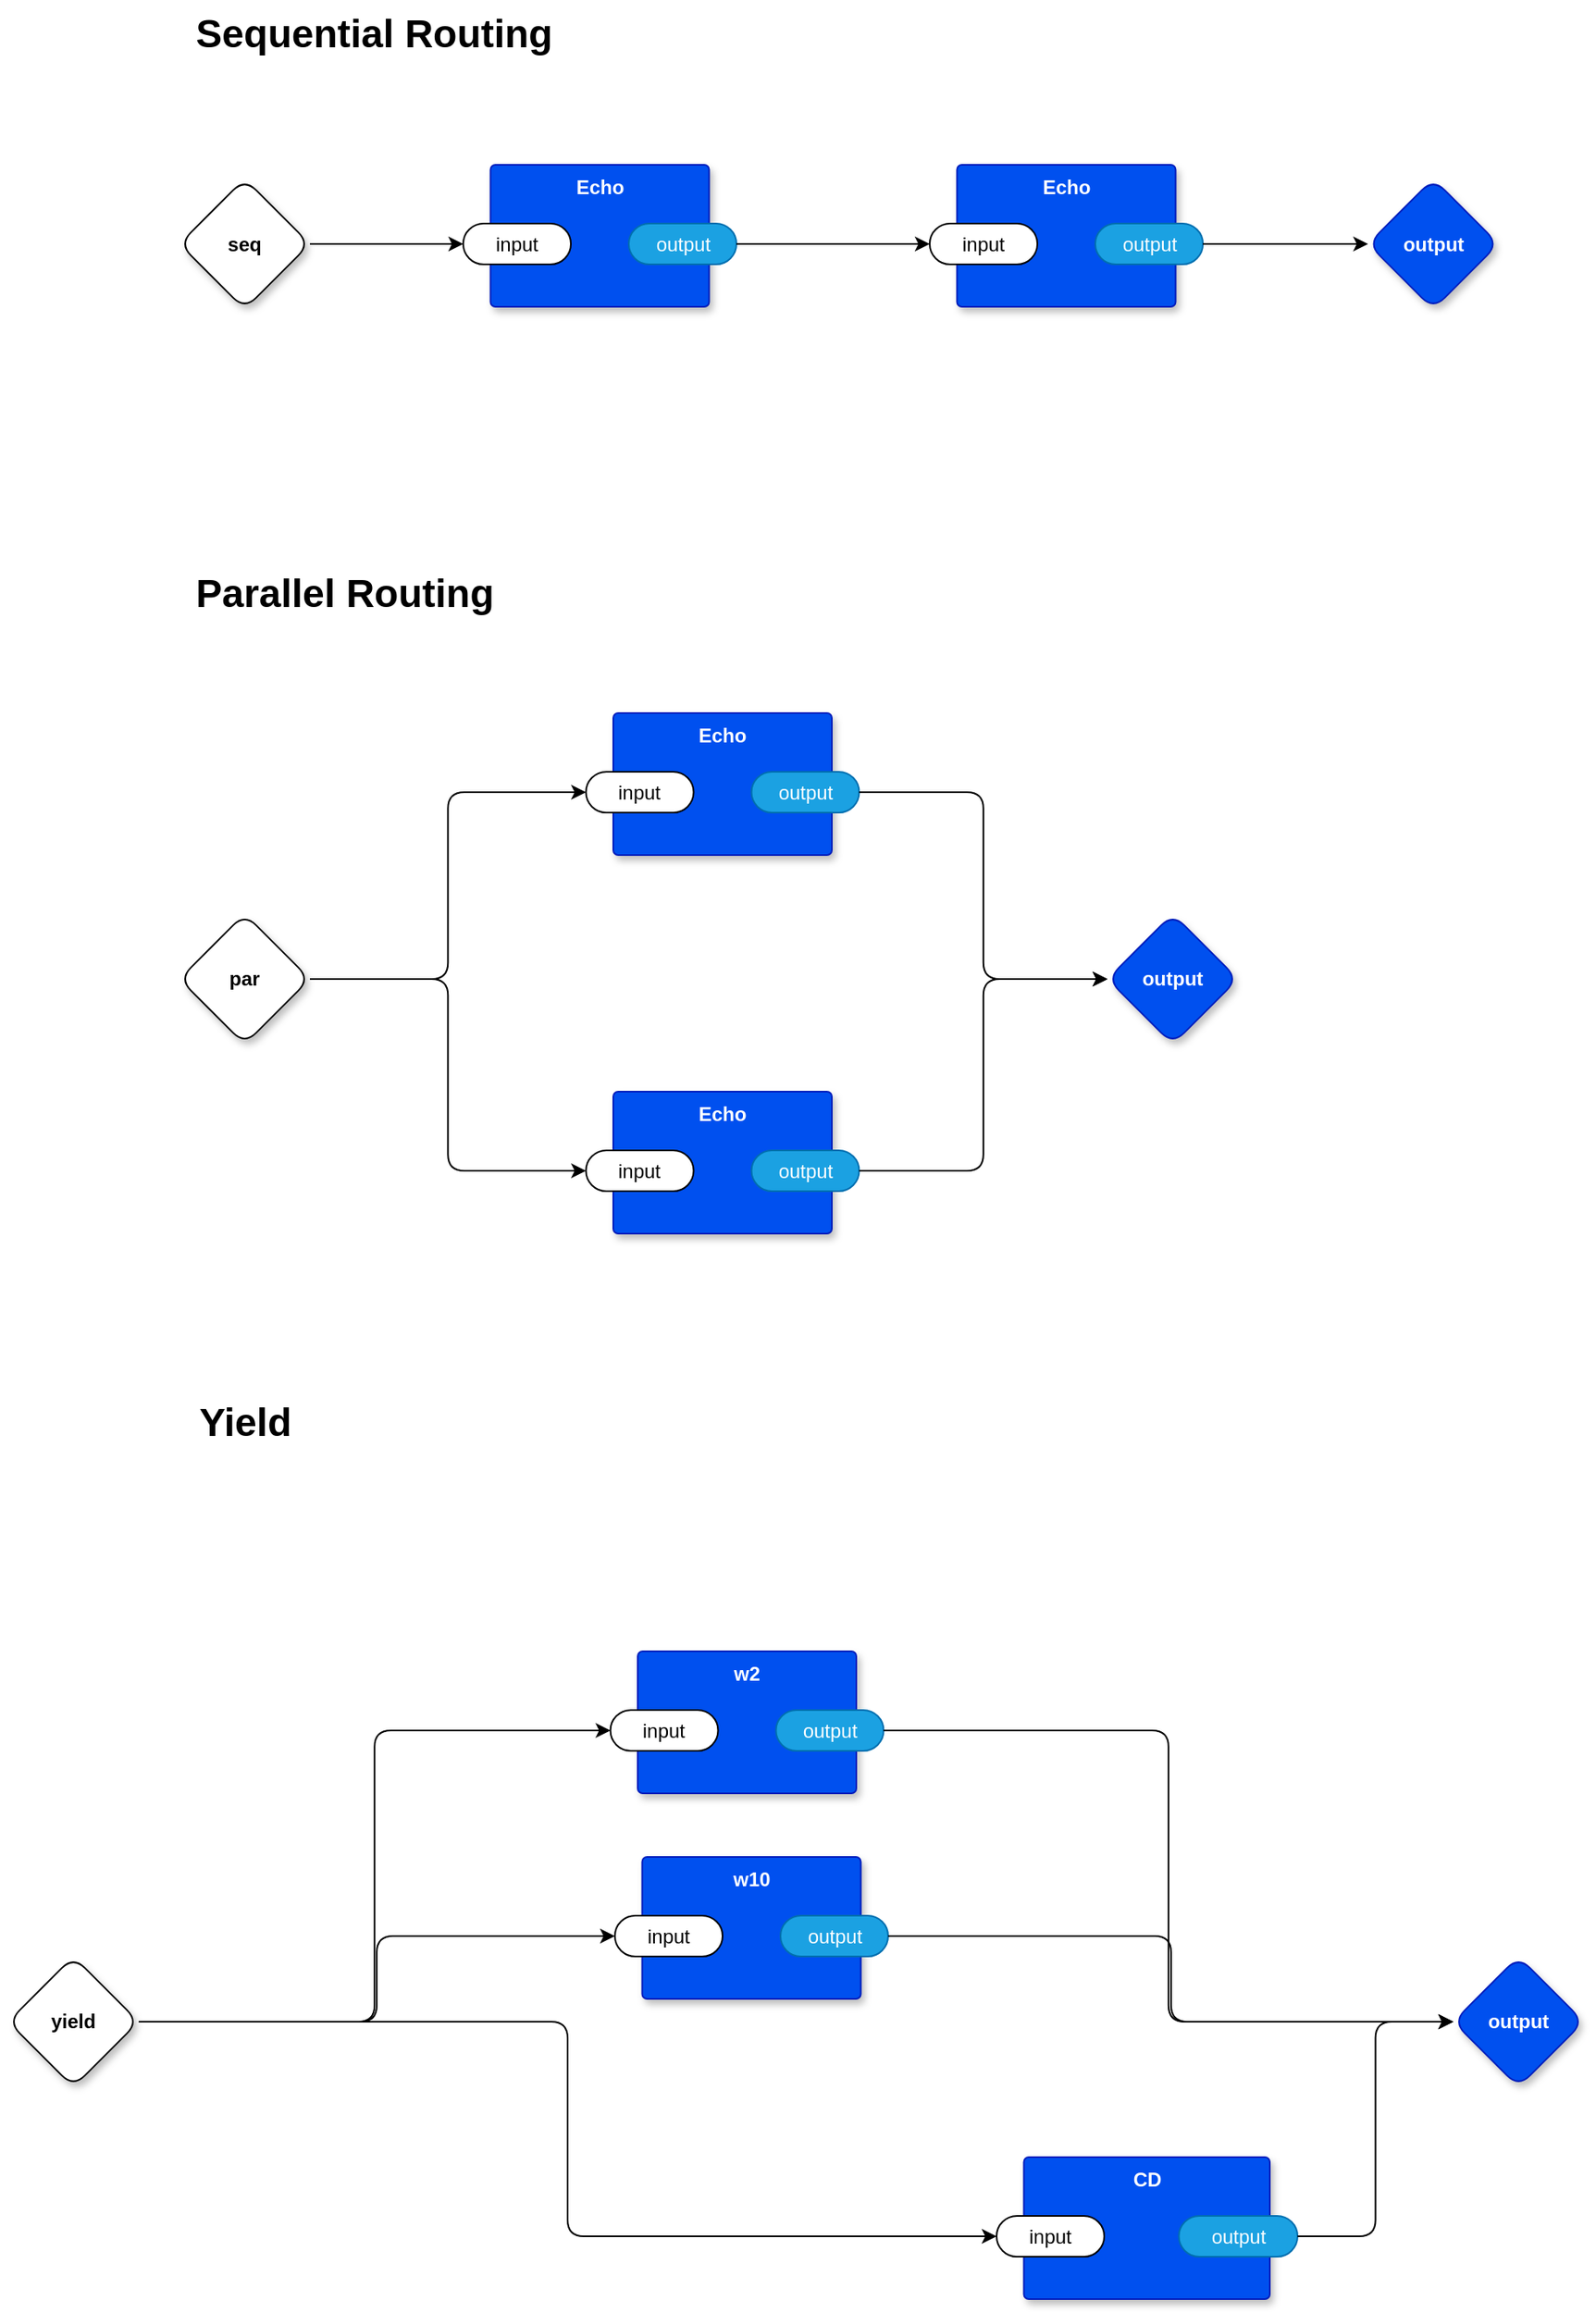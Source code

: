 <mxfile compressed="false" version="14.6.13" type="device" pages="5">
  <diagram id="_YE9P0kvLp4320aIOvvw" name="main">
    <mxGraphModel dx="1414" dy="752" grid="0" gridSize="10" guides="1" tooltips="1" connect="1" arrows="1" fold="1" page="0" pageScale="1" pageWidth="1100" pageHeight="850" math="0" shadow="0">
      <root>
        <mxCell id="0" />
        <mxCell id="1" parent="0" />
        <mxCell id="atA7YJeEPZ3VW8DA5kk3-10" style="edgeStyle=orthogonalEdgeStyle;rounded=1;orthogonalLoop=1;jettySize=auto;html=1;exitX=1;exitY=0.5;exitDx=0;exitDy=0;exitPerimeter=0;entryX=0;entryY=0.5;entryDx=0;entryDy=0;entryPerimeter=0;" parent="1" source="atA7YJeEPZ3VW8DA5kk3-1" target="atA7YJeEPZ3VW8DA5kk3-4" edge="1">
          <mxGeometry relative="1" as="geometry" />
        </mxCell>
        <mxCell id="atA7YJeEPZ3VW8DA5kk3-12" style="edgeStyle=orthogonalEdgeStyle;rounded=1;orthogonalLoop=1;jettySize=auto;html=1;exitX=1;exitY=0.5;exitDx=0;exitDy=0;exitPerimeter=0;entryX=0;entryY=0.5;entryDx=0;entryDy=0;entryPerimeter=0;" parent="1" source="atA7YJeEPZ3VW8DA5kk3-1" target="atA7YJeEPZ3VW8DA5kk3-7" edge="1">
          <mxGeometry relative="1" as="geometry" />
        </mxCell>
        <mxCell id="atA7YJeEPZ3VW8DA5kk3-1" value="par" style="rhombus;whiteSpace=wrap;html=1;rounded=1;fontStyle=1;glass=0;sketch=0;fontSize=12;points=[[0,0.5,0,0,0],[0.5,0,0,0,0],[0.5,1,0,0,0],[1,0.5,0,0,0]];shadow=1;" parent="1" vertex="1">
          <mxGeometry x="-11" y="641" width="80" height="80" as="geometry" />
        </mxCell>
        <mxCell id="atA7YJeEPZ3VW8DA5kk3-2" value="output" style="rhombus;whiteSpace=wrap;html=1;rounded=1;fillColor=#0050ef;fontColor=#ffffff;strokeColor=#001DBC;fontStyle=1;glass=0;sketch=0;fontSize=12;points=[[0,0.5,0,0,0],[0.5,0,0,0,0],[0.5,1,0,0,0],[1,0.5,0,0,0]];shadow=1;" parent="1" vertex="1">
          <mxGeometry x="558" y="641" width="80" height="80" as="geometry" />
        </mxCell>
        <mxCell id="atA7YJeEPZ3VW8DA5kk3-3" value="Echo" style="rounded=1;whiteSpace=wrap;html=1;sketch=0;container=1;recursiveResize=0;verticalAlign=top;arcSize=6;fontStyle=1;autosize=0;points=[];absoluteArcSize=1;shadow=1;strokeColor=#001DBC;fillColor=#0050ef;fontColor=#ffffff;" parent="1" vertex="1">
          <mxGeometry x="255" y="750" width="134" height="87" as="geometry">
            <mxRectangle x="-98" y="-1230" width="99" height="26" as="alternateBounds" />
          </mxGeometry>
        </mxCell>
        <mxCell id="atA7YJeEPZ3VW8DA5kk3-4" value="input" style="rounded=1;whiteSpace=wrap;html=1;sketch=0;points=[[0,0.5,0,0,0],[1,0.5,0,0,0]];arcSize=50;" parent="atA7YJeEPZ3VW8DA5kk3-3" vertex="1">
          <mxGeometry x="-16.75" y="36" width="66" height="25" as="geometry" />
        </mxCell>
        <mxCell id="atA7YJeEPZ3VW8DA5kk3-5" value="output" style="rounded=1;whiteSpace=wrap;html=1;sketch=0;points=[[0,0.5,0,0,0],[1,0.5,0,0,0]];fillColor=#1ba1e2;fontColor=#ffffff;strokeColor=#006EAF;arcSize=50;" parent="atA7YJeEPZ3VW8DA5kk3-3" vertex="1">
          <mxGeometry x="84.75" y="36" width="66" height="25" as="geometry" />
        </mxCell>
        <mxCell id="atA7YJeEPZ3VW8DA5kk3-6" value="Echo" style="rounded=1;whiteSpace=wrap;html=1;sketch=0;container=1;recursiveResize=0;verticalAlign=top;arcSize=6;fontStyle=1;autosize=0;points=[];absoluteArcSize=1;shadow=1;strokeColor=#001DBC;fillColor=#0050ef;fontColor=#ffffff;" parent="1" vertex="1">
          <mxGeometry x="255" y="518" width="134" height="87" as="geometry">
            <mxRectangle x="-98" y="-1230" width="99" height="26" as="alternateBounds" />
          </mxGeometry>
        </mxCell>
        <mxCell id="atA7YJeEPZ3VW8DA5kk3-7" value="input" style="rounded=1;whiteSpace=wrap;html=1;sketch=0;points=[[0,0.5,0,0,0],[1,0.5,0,0,0]];arcSize=50;" parent="atA7YJeEPZ3VW8DA5kk3-6" vertex="1">
          <mxGeometry x="-16.75" y="36" width="66" height="25" as="geometry" />
        </mxCell>
        <mxCell id="atA7YJeEPZ3VW8DA5kk3-8" value="output" style="rounded=1;whiteSpace=wrap;html=1;sketch=0;points=[[0,0.5,0,0,0],[1,0.5,0,0,0]];fillColor=#1ba1e2;fontColor=#ffffff;strokeColor=#006EAF;arcSize=50;" parent="atA7YJeEPZ3VW8DA5kk3-6" vertex="1">
          <mxGeometry x="84.75" y="36" width="66" height="25" as="geometry" />
        </mxCell>
        <mxCell id="atA7YJeEPZ3VW8DA5kk3-11" style="edgeStyle=orthogonalEdgeStyle;rounded=1;orthogonalLoop=1;jettySize=auto;html=1;exitX=1;exitY=0.5;exitDx=0;exitDy=0;exitPerimeter=0;entryX=0;entryY=0.5;entryDx=0;entryDy=0;entryPerimeter=0;" parent="1" source="atA7YJeEPZ3VW8DA5kk3-8" target="atA7YJeEPZ3VW8DA5kk3-2" edge="1">
          <mxGeometry relative="1" as="geometry" />
        </mxCell>
        <mxCell id="atA7YJeEPZ3VW8DA5kk3-13" style="edgeStyle=orthogonalEdgeStyle;rounded=1;orthogonalLoop=1;jettySize=auto;html=1;exitX=1;exitY=0.5;exitDx=0;exitDy=0;exitPerimeter=0;entryX=0;entryY=0.5;entryDx=0;entryDy=0;entryPerimeter=0;" parent="1" source="atA7YJeEPZ3VW8DA5kk3-5" target="atA7YJeEPZ3VW8DA5kk3-2" edge="1">
          <mxGeometry relative="1" as="geometry" />
        </mxCell>
        <mxCell id="atA7YJeEPZ3VW8DA5kk3-15" style="edgeStyle=orthogonalEdgeStyle;rounded=1;orthogonalLoop=1;jettySize=auto;html=1;exitX=1;exitY=0.5;exitDx=0;exitDy=0;exitPerimeter=0;entryX=0;entryY=0.5;entryDx=0;entryDy=0;entryPerimeter=0;" parent="1" source="atA7YJeEPZ3VW8DA5kk3-16" target="atA7YJeEPZ3VW8DA5kk3-22" edge="1">
          <mxGeometry relative="1" as="geometry" />
        </mxCell>
        <mxCell id="atA7YJeEPZ3VW8DA5kk3-16" value="seq" style="rhombus;whiteSpace=wrap;html=1;rounded=1;fontStyle=1;glass=0;sketch=0;fontSize=12;points=[[0,0.5,0,0,0],[0.5,0,0,0,0],[0.5,1,0,0,0],[1,0.5,0,0,0]];shadow=1;" parent="1" vertex="1">
          <mxGeometry x="-11" y="190.5" width="80" height="80" as="geometry" />
        </mxCell>
        <mxCell id="atA7YJeEPZ3VW8DA5kk3-17" value="output" style="rhombus;whiteSpace=wrap;html=1;rounded=1;fillColor=#0050ef;fontColor=#ffffff;strokeColor=#001DBC;fontStyle=1;glass=0;sketch=0;fontSize=12;points=[[0,0.5,0,0,0],[0.5,0,0,0,0],[0.5,1,0,0,0],[1,0.5,0,0,0]];shadow=1;" parent="1" vertex="1">
          <mxGeometry x="717.75" y="190.5" width="80" height="80" as="geometry" />
        </mxCell>
        <mxCell id="atA7YJeEPZ3VW8DA5kk3-18" value="Echo" style="rounded=1;whiteSpace=wrap;html=1;sketch=0;container=1;recursiveResize=0;verticalAlign=top;arcSize=6;fontStyle=1;autosize=0;points=[];absoluteArcSize=1;shadow=1;strokeColor=#001DBC;fillColor=#0050ef;fontColor=#ffffff;" parent="1" vertex="1">
          <mxGeometry x="465.75" y="182" width="134" height="87" as="geometry">
            <mxRectangle x="-98" y="-1230" width="99" height="26" as="alternateBounds" />
          </mxGeometry>
        </mxCell>
        <mxCell id="atA7YJeEPZ3VW8DA5kk3-19" value="input" style="rounded=1;whiteSpace=wrap;html=1;sketch=0;points=[[0,0.5,0,0,0],[1,0.5,0,0,0]];arcSize=50;" parent="atA7YJeEPZ3VW8DA5kk3-18" vertex="1">
          <mxGeometry x="-16.75" y="36" width="66" height="25" as="geometry" />
        </mxCell>
        <mxCell id="atA7YJeEPZ3VW8DA5kk3-20" value="output" style="rounded=1;whiteSpace=wrap;html=1;sketch=0;points=[[0,0.5,0,0,0],[1,0.5,0,0,0]];fillColor=#1ba1e2;fontColor=#ffffff;strokeColor=#006EAF;arcSize=50;" parent="atA7YJeEPZ3VW8DA5kk3-18" vertex="1">
          <mxGeometry x="84.75" y="36" width="66" height="25" as="geometry" />
        </mxCell>
        <mxCell id="atA7YJeEPZ3VW8DA5kk3-21" value="Echo" style="rounded=1;whiteSpace=wrap;html=1;sketch=0;container=1;recursiveResize=0;verticalAlign=top;arcSize=6;fontStyle=1;autosize=0;points=[];absoluteArcSize=1;shadow=1;strokeColor=#001DBC;fillColor=#0050ef;fontColor=#ffffff;" parent="1" vertex="1">
          <mxGeometry x="179.75" y="182" width="134" height="87" as="geometry">
            <mxRectangle x="-98" y="-1230" width="99" height="26" as="alternateBounds" />
          </mxGeometry>
        </mxCell>
        <mxCell id="atA7YJeEPZ3VW8DA5kk3-22" value="input" style="rounded=1;whiteSpace=wrap;html=1;sketch=0;points=[[0,0.5,0,0,0],[1,0.5,0,0,0]];arcSize=50;" parent="atA7YJeEPZ3VW8DA5kk3-21" vertex="1">
          <mxGeometry x="-16.75" y="36" width="66" height="25" as="geometry" />
        </mxCell>
        <mxCell id="atA7YJeEPZ3VW8DA5kk3-23" value="output" style="rounded=1;whiteSpace=wrap;html=1;sketch=0;points=[[0,0.5,0,0,0],[1,0.5,0,0,0]];fillColor=#1ba1e2;fontColor=#ffffff;strokeColor=#006EAF;arcSize=50;" parent="atA7YJeEPZ3VW8DA5kk3-21" vertex="1">
          <mxGeometry x="84.75" y="36" width="66" height="25" as="geometry" />
        </mxCell>
        <mxCell id="atA7YJeEPZ3VW8DA5kk3-25" style="edgeStyle=orthogonalEdgeStyle;rounded=1;orthogonalLoop=1;jettySize=auto;html=1;exitX=1;exitY=0.5;exitDx=0;exitDy=0;exitPerimeter=0;entryX=0;entryY=0.5;entryDx=0;entryDy=0;entryPerimeter=0;" parent="1" source="atA7YJeEPZ3VW8DA5kk3-20" target="atA7YJeEPZ3VW8DA5kk3-17" edge="1">
          <mxGeometry relative="1" as="geometry" />
        </mxCell>
        <mxCell id="atA7YJeEPZ3VW8DA5kk3-26" style="edgeStyle=orthogonalEdgeStyle;rounded=1;orthogonalLoop=1;jettySize=auto;html=1;exitX=1;exitY=0.5;exitDx=0;exitDy=0;exitPerimeter=0;entryX=0;entryY=0.5;entryDx=0;entryDy=0;entryPerimeter=0;" parent="1" source="atA7YJeEPZ3VW8DA5kk3-23" target="atA7YJeEPZ3VW8DA5kk3-19" edge="1">
          <mxGeometry relative="1" as="geometry" />
        </mxCell>
        <mxCell id="atA7YJeEPZ3VW8DA5kk3-27" value="&lt;b&gt;&lt;font style=&quot;font-size: 24px;&quot;&gt;Sequential Routing&lt;/font&gt;&lt;/b&gt;" style="text;html=1;align=center;verticalAlign=middle;resizable=0;points=[];autosize=1;strokeColor=none;fillColor=none;" parent="1" vertex="1">
          <mxGeometry x="-11" y="81" width="237" height="41" as="geometry" />
        </mxCell>
        <mxCell id="atA7YJeEPZ3VW8DA5kk3-28" value="&lt;b&gt;&lt;font style=&quot;font-size: 24px;&quot;&gt;Parallel Routing&lt;/font&gt;&lt;/b&gt;" style="text;html=1;align=center;verticalAlign=middle;resizable=0;points=[];autosize=1;strokeColor=none;fillColor=none;" parent="1" vertex="1">
          <mxGeometry x="-11" y="424" width="201" height="41" as="geometry" />
        </mxCell>
        <mxCell id="AE-n1ilok_k8O4ClZvPr-15" style="edgeStyle=orthogonalEdgeStyle;rounded=1;orthogonalLoop=1;jettySize=auto;html=1;exitX=1;exitY=0.5;exitDx=0;exitDy=0;exitPerimeter=0;entryX=0;entryY=0.5;entryDx=0;entryDy=0;entryPerimeter=0;" parent="1" source="AE-n1ilok_k8O4ClZvPr-1" target="EOE8HipV2WhGJZ3WJFHp-2" edge="1">
          <mxGeometry relative="1" as="geometry">
            <mxPoint x="256" y="1451.5" as="targetPoint" />
          </mxGeometry>
        </mxCell>
        <mxCell id="BSpfUfE6eG1h2HrWPuyo-1" style="edgeStyle=orthogonalEdgeStyle;rounded=1;orthogonalLoop=1;jettySize=auto;html=1;entryX=0;entryY=0.5;entryDx=0;entryDy=0;entryPerimeter=0;" edge="1" parent="1" source="AE-n1ilok_k8O4ClZvPr-1" target="ctJn-sWAY_wN_qGrtS14-8">
          <mxGeometry relative="1" as="geometry" />
        </mxCell>
        <mxCell id="RYd4go5rTmGenGEkLwxd-4" style="edgeStyle=orthogonalEdgeStyle;rounded=1;orthogonalLoop=1;jettySize=auto;html=1;entryX=0;entryY=0.5;entryDx=0;entryDy=0;entryPerimeter=0;" edge="1" parent="1" source="AE-n1ilok_k8O4ClZvPr-1" target="RYd4go5rTmGenGEkLwxd-2">
          <mxGeometry relative="1" as="geometry" />
        </mxCell>
        <mxCell id="AE-n1ilok_k8O4ClZvPr-1" value="yield" style="rhombus;whiteSpace=wrap;html=1;rounded=1;fontStyle=1;glass=0;sketch=0;fontSize=12;points=[[0,0.5,0,0,0],[0.5,0,0,0,0],[0.5,1,0,0,0],[1,0.5,0,0,0]];shadow=1;" parent="1" vertex="1">
          <mxGeometry x="-116" y="1280" width="80" height="80" as="geometry" />
        </mxCell>
        <mxCell id="AE-n1ilok_k8O4ClZvPr-2" value="output" style="rhombus;whiteSpace=wrap;html=1;rounded=1;fillColor=#0050ef;fontColor=#ffffff;strokeColor=#001DBC;fontStyle=1;glass=0;sketch=0;fontSize=12;points=[[0,0.5,0,0,0],[0.5,0,0,0,0],[0.5,1,0,0,0],[1,0.5,0,0,0]];shadow=1;" parent="1" vertex="1">
          <mxGeometry x="770" y="1280" width="80" height="80" as="geometry" />
        </mxCell>
        <mxCell id="AE-n1ilok_k8O4ClZvPr-17" value="&lt;b&gt;&lt;font style=&quot;font-size: 24px;&quot;&gt;Yield&lt;/font&gt;&lt;/b&gt;" style="text;html=1;align=center;verticalAlign=middle;resizable=0;points=[];autosize=1;strokeColor=none;fillColor=none;" parent="1" vertex="1">
          <mxGeometry x="-8" y="932" width="74" height="41" as="geometry" />
        </mxCell>
        <mxCell id="ctJn-sWAY_wN_qGrtS14-7" value="w10" style="rounded=1;whiteSpace=wrap;html=1;sketch=0;container=1;recursiveResize=0;verticalAlign=top;arcSize=6;fontStyle=1;autosize=0;points=[];absoluteArcSize=1;shadow=1;strokeColor=#001DBC;fillColor=#0050ef;fontColor=#ffffff;" vertex="1" parent="1">
          <mxGeometry x="272.75" y="1219" width="134" height="87" as="geometry">
            <mxRectangle x="272.75" y="1219" width="99" height="26" as="alternateBounds" />
          </mxGeometry>
        </mxCell>
        <mxCell id="ctJn-sWAY_wN_qGrtS14-8" value="input" style="rounded=1;whiteSpace=wrap;html=1;sketch=0;points=[[0,0.5,0,0,0],[1,0.5,0,0,0]];arcSize=50;" vertex="1" parent="ctJn-sWAY_wN_qGrtS14-7">
          <mxGeometry x="-16.75" y="36" width="66" height="25" as="geometry" />
        </mxCell>
        <mxCell id="ctJn-sWAY_wN_qGrtS14-9" value="output" style="rounded=1;whiteSpace=wrap;html=1;sketch=0;points=[[0,0.5,0,0,0],[1,0.5,0,0,0]];fillColor=#1ba1e2;fontColor=#ffffff;strokeColor=#006EAF;arcSize=50;" vertex="1" parent="ctJn-sWAY_wN_qGrtS14-7">
          <mxGeometry x="84.75" y="36" width="66" height="25" as="geometry" />
        </mxCell>
        <mxCell id="ctJn-sWAY_wN_qGrtS14-12" style="edgeStyle=orthogonalEdgeStyle;rounded=1;orthogonalLoop=1;jettySize=auto;html=1;exitX=1;exitY=0.5;exitDx=0;exitDy=0;exitPerimeter=0;" edge="1" parent="1" source="ctJn-sWAY_wN_qGrtS14-9" target="AE-n1ilok_k8O4ClZvPr-2">
          <mxGeometry relative="1" as="geometry">
            <Array as="points">
              <mxPoint x="597" y="1267" />
              <mxPoint x="597" y="1320" />
            </Array>
          </mxGeometry>
        </mxCell>
        <mxCell id="RYd4go5rTmGenGEkLwxd-1" value="w2" style="rounded=1;whiteSpace=wrap;html=1;sketch=0;container=1;recursiveResize=0;verticalAlign=top;arcSize=6;fontStyle=1;autosize=0;points=[];absoluteArcSize=1;shadow=1;strokeColor=#001DBC;fillColor=#0050ef;fontColor=#ffffff;" vertex="1" parent="1">
          <mxGeometry x="270" y="1093" width="134" height="87" as="geometry">
            <mxRectangle x="-98" y="-1230" width="99" height="26" as="alternateBounds" />
          </mxGeometry>
        </mxCell>
        <mxCell id="RYd4go5rTmGenGEkLwxd-2" value="input" style="rounded=1;whiteSpace=wrap;html=1;sketch=0;points=[[0,0.5,0,0,0],[1,0.5,0,0,0]];arcSize=50;" vertex="1" parent="RYd4go5rTmGenGEkLwxd-1">
          <mxGeometry x="-16.75" y="36" width="66" height="25" as="geometry" />
        </mxCell>
        <mxCell id="RYd4go5rTmGenGEkLwxd-3" value="output" style="rounded=1;whiteSpace=wrap;html=1;sketch=0;points=[[0,0.5,0,0,0],[1,0.5,0,0,0]];fillColor=#1ba1e2;fontColor=#ffffff;strokeColor=#006EAF;arcSize=50;" vertex="1" parent="RYd4go5rTmGenGEkLwxd-1">
          <mxGeometry x="84.75" y="36" width="66" height="25" as="geometry" />
        </mxCell>
        <mxCell id="RYd4go5rTmGenGEkLwxd-5" style="edgeStyle=orthogonalEdgeStyle;rounded=1;orthogonalLoop=1;jettySize=auto;html=1;exitX=1;exitY=0.5;exitDx=0;exitDy=0;exitPerimeter=0;entryX=0;entryY=0.5;entryDx=0;entryDy=0;entryPerimeter=0;" edge="1" parent="1" source="RYd4go5rTmGenGEkLwxd-3" target="AE-n1ilok_k8O4ClZvPr-2">
          <mxGeometry relative="1" as="geometry" />
        </mxCell>
        <mxCell id="EOE8HipV2WhGJZ3WJFHp-1" value="CD" style="rounded=1;whiteSpace=wrap;html=1;sketch=0;container=1;recursiveResize=0;verticalAlign=top;arcSize=6;fontStyle=1;autosize=0;points=[];absoluteArcSize=1;shadow=1;strokeColor=#001DBC;fillColor=#0050ef;fontColor=#ffffff;" vertex="1" parent="1">
          <mxGeometry x="506.75" y="1403" width="150.75" height="87" as="geometry">
            <mxRectangle x="-98" y="-1230" width="99" height="26" as="alternateBounds" />
          </mxGeometry>
        </mxCell>
        <mxCell id="EOE8HipV2WhGJZ3WJFHp-2" value="input" style="rounded=1;whiteSpace=wrap;html=1;sketch=0;points=[[0,0.5,0,0,0],[1,0.5,0,0,0]];arcSize=50;" vertex="1" parent="EOE8HipV2WhGJZ3WJFHp-1">
          <mxGeometry x="-16.75" y="36" width="66" height="25" as="geometry" />
        </mxCell>
        <mxCell id="EOE8HipV2WhGJZ3WJFHp-3" value="output" style="rounded=1;whiteSpace=wrap;html=1;sketch=0;points=[[0,0.5,0,0,0],[1,0.5,0,0,0]];fillColor=#1ba1e2;fontColor=#ffffff;strokeColor=#006EAF;arcSize=50;" vertex="1" parent="EOE8HipV2WhGJZ3WJFHp-1">
          <mxGeometry x="95" y="36" width="72.75" height="25" as="geometry" />
        </mxCell>
        <mxCell id="EOE8HipV2WhGJZ3WJFHp-5" style="edgeStyle=orthogonalEdgeStyle;rounded=1;orthogonalLoop=1;jettySize=auto;html=1;exitX=1;exitY=0.5;exitDx=0;exitDy=0;exitPerimeter=0;entryX=0;entryY=0.5;entryDx=0;entryDy=0;entryPerimeter=0;" edge="1" parent="1" source="EOE8HipV2WhGJZ3WJFHp-3" target="AE-n1ilok_k8O4ClZvPr-2">
          <mxGeometry relative="1" as="geometry" />
        </mxCell>
      </root>
    </mxGraphModel>
  </diagram>
  <diagram name="Copy of main" id="LWrGVHeYT48rIFhdsjOI">
    <mxGraphModel dx="1414" dy="752" grid="0" gridSize="10" guides="1" tooltips="1" connect="1" arrows="1" fold="1" page="0" pageScale="1" pageWidth="1100" pageHeight="850" math="0" shadow="0">
      <root>
        <mxCell id="rVZFyhRtOVw2Bj8FYGxG-0" />
        <mxCell id="rVZFyhRtOVw2Bj8FYGxG-1" parent="rVZFyhRtOVw2Bj8FYGxG-0" />
        <mxCell id="rVZFyhRtOVw2Bj8FYGxG-2" style="edgeStyle=orthogonalEdgeStyle;rounded=1;orthogonalLoop=1;jettySize=auto;html=1;exitX=1;exitY=0.5;exitDx=0;exitDy=0;exitPerimeter=0;entryX=0;entryY=0.5;entryDx=0;entryDy=0;entryPerimeter=0;" edge="1" parent="rVZFyhRtOVw2Bj8FYGxG-1" source="rVZFyhRtOVw2Bj8FYGxG-4" target="rVZFyhRtOVw2Bj8FYGxG-7">
          <mxGeometry relative="1" as="geometry" />
        </mxCell>
        <mxCell id="rVZFyhRtOVw2Bj8FYGxG-3" style="edgeStyle=orthogonalEdgeStyle;rounded=1;orthogonalLoop=1;jettySize=auto;html=1;exitX=1;exitY=0.5;exitDx=0;exitDy=0;exitPerimeter=0;entryX=0;entryY=0.5;entryDx=0;entryDy=0;entryPerimeter=0;" edge="1" parent="rVZFyhRtOVw2Bj8FYGxG-1" source="rVZFyhRtOVw2Bj8FYGxG-4" target="rVZFyhRtOVw2Bj8FYGxG-10">
          <mxGeometry relative="1" as="geometry" />
        </mxCell>
        <mxCell id="rVZFyhRtOVw2Bj8FYGxG-4" value="par" style="rhombus;whiteSpace=wrap;html=1;rounded=1;fontStyle=1;glass=0;sketch=0;fontSize=12;points=[[0,0.5,0,0,0],[0.5,0,0,0,0],[0.5,1,0,0,0],[1,0.5,0,0,0]];shadow=1;" vertex="1" parent="rVZFyhRtOVw2Bj8FYGxG-1">
          <mxGeometry x="-11" y="641" width="80" height="80" as="geometry" />
        </mxCell>
        <mxCell id="rVZFyhRtOVw2Bj8FYGxG-5" value="output" style="rhombus;whiteSpace=wrap;html=1;rounded=1;fillColor=#0050ef;fontColor=#ffffff;strokeColor=#001DBC;fontStyle=1;glass=0;sketch=0;fontSize=12;points=[[0,0.5,0,0,0],[0.5,0,0,0,0],[0.5,1,0,0,0],[1,0.5,0,0,0]];shadow=1;" vertex="1" parent="rVZFyhRtOVw2Bj8FYGxG-1">
          <mxGeometry x="558" y="641" width="80" height="80" as="geometry" />
        </mxCell>
        <mxCell id="rVZFyhRtOVw2Bj8FYGxG-6" value="Echo" style="rounded=1;whiteSpace=wrap;html=1;sketch=0;container=1;recursiveResize=0;verticalAlign=top;arcSize=6;fontStyle=1;autosize=0;points=[];absoluteArcSize=1;shadow=1;strokeColor=#001DBC;fillColor=#0050ef;fontColor=#ffffff;" vertex="1" parent="rVZFyhRtOVw2Bj8FYGxG-1">
          <mxGeometry x="255" y="750" width="134" height="87" as="geometry">
            <mxRectangle x="-98" y="-1230" width="99" height="26" as="alternateBounds" />
          </mxGeometry>
        </mxCell>
        <mxCell id="rVZFyhRtOVw2Bj8FYGxG-7" value="input" style="rounded=1;whiteSpace=wrap;html=1;sketch=0;points=[[0,0.5,0,0,0],[1,0.5,0,0,0]];arcSize=50;" vertex="1" parent="rVZFyhRtOVw2Bj8FYGxG-6">
          <mxGeometry x="-16.75" y="36" width="66" height="25" as="geometry" />
        </mxCell>
        <mxCell id="rVZFyhRtOVw2Bj8FYGxG-8" value="output" style="rounded=1;whiteSpace=wrap;html=1;sketch=0;points=[[0,0.5,0,0,0],[1,0.5,0,0,0]];fillColor=#1ba1e2;fontColor=#ffffff;strokeColor=#006EAF;arcSize=50;" vertex="1" parent="rVZFyhRtOVw2Bj8FYGxG-6">
          <mxGeometry x="84.75" y="36" width="66" height="25" as="geometry" />
        </mxCell>
        <mxCell id="rVZFyhRtOVw2Bj8FYGxG-9" value="Echo" style="rounded=1;whiteSpace=wrap;html=1;sketch=0;container=1;recursiveResize=0;verticalAlign=top;arcSize=6;fontStyle=1;autosize=0;points=[];absoluteArcSize=1;shadow=1;strokeColor=#001DBC;fillColor=#0050ef;fontColor=#ffffff;" vertex="1" parent="rVZFyhRtOVw2Bj8FYGxG-1">
          <mxGeometry x="255" y="518" width="134" height="87" as="geometry">
            <mxRectangle x="-98" y="-1230" width="99" height="26" as="alternateBounds" />
          </mxGeometry>
        </mxCell>
        <mxCell id="rVZFyhRtOVw2Bj8FYGxG-10" value="input" style="rounded=1;whiteSpace=wrap;html=1;sketch=0;points=[[0,0.5,0,0,0],[1,0.5,0,0,0]];arcSize=50;" vertex="1" parent="rVZFyhRtOVw2Bj8FYGxG-9">
          <mxGeometry x="-16.75" y="36" width="66" height="25" as="geometry" />
        </mxCell>
        <mxCell id="rVZFyhRtOVw2Bj8FYGxG-11" value="output" style="rounded=1;whiteSpace=wrap;html=1;sketch=0;points=[[0,0.5,0,0,0],[1,0.5,0,0,0]];fillColor=#1ba1e2;fontColor=#ffffff;strokeColor=#006EAF;arcSize=50;" vertex="1" parent="rVZFyhRtOVw2Bj8FYGxG-9">
          <mxGeometry x="84.75" y="36" width="66" height="25" as="geometry" />
        </mxCell>
        <mxCell id="rVZFyhRtOVw2Bj8FYGxG-12" style="edgeStyle=orthogonalEdgeStyle;rounded=1;orthogonalLoop=1;jettySize=auto;html=1;exitX=1;exitY=0.5;exitDx=0;exitDy=0;exitPerimeter=0;entryX=0;entryY=0.5;entryDx=0;entryDy=0;entryPerimeter=0;" edge="1" parent="rVZFyhRtOVw2Bj8FYGxG-1" source="rVZFyhRtOVw2Bj8FYGxG-11" target="rVZFyhRtOVw2Bj8FYGxG-5">
          <mxGeometry relative="1" as="geometry" />
        </mxCell>
        <mxCell id="rVZFyhRtOVw2Bj8FYGxG-13" style="edgeStyle=orthogonalEdgeStyle;rounded=1;orthogonalLoop=1;jettySize=auto;html=1;exitX=1;exitY=0.5;exitDx=0;exitDy=0;exitPerimeter=0;entryX=0;entryY=0.5;entryDx=0;entryDy=0;entryPerimeter=0;" edge="1" parent="rVZFyhRtOVw2Bj8FYGxG-1" source="rVZFyhRtOVw2Bj8FYGxG-8" target="rVZFyhRtOVw2Bj8FYGxG-5">
          <mxGeometry relative="1" as="geometry" />
        </mxCell>
        <mxCell id="rVZFyhRtOVw2Bj8FYGxG-14" style="edgeStyle=orthogonalEdgeStyle;rounded=1;orthogonalLoop=1;jettySize=auto;html=1;exitX=1;exitY=0.5;exitDx=0;exitDy=0;exitPerimeter=0;entryX=0;entryY=0.5;entryDx=0;entryDy=0;entryPerimeter=0;" edge="1" parent="rVZFyhRtOVw2Bj8FYGxG-1" source="rVZFyhRtOVw2Bj8FYGxG-15" target="rVZFyhRtOVw2Bj8FYGxG-21">
          <mxGeometry relative="1" as="geometry" />
        </mxCell>
        <mxCell id="rVZFyhRtOVw2Bj8FYGxG-15" value="seq" style="rhombus;whiteSpace=wrap;html=1;rounded=1;fontStyle=1;glass=0;sketch=0;fontSize=12;points=[[0,0.5,0,0,0],[0.5,0,0,0,0],[0.5,1,0,0,0],[1,0.5,0,0,0]];shadow=1;" vertex="1" parent="rVZFyhRtOVw2Bj8FYGxG-1">
          <mxGeometry x="-11" y="190.5" width="80" height="80" as="geometry" />
        </mxCell>
        <mxCell id="rVZFyhRtOVw2Bj8FYGxG-16" value="output" style="rhombus;whiteSpace=wrap;html=1;rounded=1;fillColor=#0050ef;fontColor=#ffffff;strokeColor=#001DBC;fontStyle=1;glass=0;sketch=0;fontSize=12;points=[[0,0.5,0,0,0],[0.5,0,0,0,0],[0.5,1,0,0,0],[1,0.5,0,0,0]];shadow=1;" vertex="1" parent="rVZFyhRtOVw2Bj8FYGxG-1">
          <mxGeometry x="717.75" y="190.5" width="80" height="80" as="geometry" />
        </mxCell>
        <mxCell id="rVZFyhRtOVw2Bj8FYGxG-17" value="Echo" style="rounded=1;whiteSpace=wrap;html=1;sketch=0;container=1;recursiveResize=0;verticalAlign=top;arcSize=6;fontStyle=1;autosize=0;points=[];absoluteArcSize=1;shadow=1;strokeColor=#001DBC;fillColor=#0050ef;fontColor=#ffffff;" vertex="1" parent="rVZFyhRtOVw2Bj8FYGxG-1">
          <mxGeometry x="465.75" y="182" width="134" height="87" as="geometry">
            <mxRectangle x="-98" y="-1230" width="99" height="26" as="alternateBounds" />
          </mxGeometry>
        </mxCell>
        <mxCell id="rVZFyhRtOVw2Bj8FYGxG-18" value="input" style="rounded=1;whiteSpace=wrap;html=1;sketch=0;points=[[0,0.5,0,0,0],[1,0.5,0,0,0]];arcSize=50;" vertex="1" parent="rVZFyhRtOVw2Bj8FYGxG-17">
          <mxGeometry x="-16.75" y="36" width="66" height="25" as="geometry" />
        </mxCell>
        <mxCell id="rVZFyhRtOVw2Bj8FYGxG-19" value="output" style="rounded=1;whiteSpace=wrap;html=1;sketch=0;points=[[0,0.5,0,0,0],[1,0.5,0,0,0]];fillColor=#1ba1e2;fontColor=#ffffff;strokeColor=#006EAF;arcSize=50;" vertex="1" parent="rVZFyhRtOVw2Bj8FYGxG-17">
          <mxGeometry x="84.75" y="36" width="66" height="25" as="geometry" />
        </mxCell>
        <mxCell id="rVZFyhRtOVw2Bj8FYGxG-20" value="Echo" style="rounded=1;whiteSpace=wrap;html=1;sketch=0;container=1;recursiveResize=0;verticalAlign=top;arcSize=6;fontStyle=1;autosize=0;points=[];absoluteArcSize=1;shadow=1;strokeColor=#001DBC;fillColor=#0050ef;fontColor=#ffffff;" vertex="1" parent="rVZFyhRtOVw2Bj8FYGxG-1">
          <mxGeometry x="179.75" y="182" width="134" height="87" as="geometry">
            <mxRectangle x="-98" y="-1230" width="99" height="26" as="alternateBounds" />
          </mxGeometry>
        </mxCell>
        <mxCell id="rVZFyhRtOVw2Bj8FYGxG-21" value="input" style="rounded=1;whiteSpace=wrap;html=1;sketch=0;points=[[0,0.5,0,0,0],[1,0.5,0,0,0]];arcSize=50;" vertex="1" parent="rVZFyhRtOVw2Bj8FYGxG-20">
          <mxGeometry x="-16.75" y="36" width="66" height="25" as="geometry" />
        </mxCell>
        <mxCell id="rVZFyhRtOVw2Bj8FYGxG-22" value="output" style="rounded=1;whiteSpace=wrap;html=1;sketch=0;points=[[0,0.5,0,0,0],[1,0.5,0,0,0]];fillColor=#1ba1e2;fontColor=#ffffff;strokeColor=#006EAF;arcSize=50;" vertex="1" parent="rVZFyhRtOVw2Bj8FYGxG-20">
          <mxGeometry x="84.75" y="36" width="66" height="25" as="geometry" />
        </mxCell>
        <mxCell id="rVZFyhRtOVw2Bj8FYGxG-23" style="edgeStyle=orthogonalEdgeStyle;rounded=1;orthogonalLoop=1;jettySize=auto;html=1;exitX=1;exitY=0.5;exitDx=0;exitDy=0;exitPerimeter=0;entryX=0;entryY=0.5;entryDx=0;entryDy=0;entryPerimeter=0;" edge="1" parent="rVZFyhRtOVw2Bj8FYGxG-1" source="rVZFyhRtOVw2Bj8FYGxG-19" target="rVZFyhRtOVw2Bj8FYGxG-16">
          <mxGeometry relative="1" as="geometry" />
        </mxCell>
        <mxCell id="rVZFyhRtOVw2Bj8FYGxG-24" style="edgeStyle=orthogonalEdgeStyle;rounded=1;orthogonalLoop=1;jettySize=auto;html=1;exitX=1;exitY=0.5;exitDx=0;exitDy=0;exitPerimeter=0;entryX=0;entryY=0.5;entryDx=0;entryDy=0;entryPerimeter=0;" edge="1" parent="rVZFyhRtOVw2Bj8FYGxG-1" source="rVZFyhRtOVw2Bj8FYGxG-22" target="rVZFyhRtOVw2Bj8FYGxG-18">
          <mxGeometry relative="1" as="geometry" />
        </mxCell>
        <mxCell id="rVZFyhRtOVw2Bj8FYGxG-25" value="&lt;b&gt;&lt;font style=&quot;font-size: 24px;&quot;&gt;Sequential Routing&lt;/font&gt;&lt;/b&gt;" style="text;html=1;align=center;verticalAlign=middle;resizable=0;points=[];autosize=1;strokeColor=none;fillColor=none;" vertex="1" parent="rVZFyhRtOVw2Bj8FYGxG-1">
          <mxGeometry x="-11" y="81" width="237" height="41" as="geometry" />
        </mxCell>
        <mxCell id="rVZFyhRtOVw2Bj8FYGxG-26" value="&lt;b&gt;&lt;font style=&quot;font-size: 24px;&quot;&gt;Parallel Routing&lt;/font&gt;&lt;/b&gt;" style="text;html=1;align=center;verticalAlign=middle;resizable=0;points=[];autosize=1;strokeColor=none;fillColor=none;" vertex="1" parent="rVZFyhRtOVw2Bj8FYGxG-1">
          <mxGeometry x="-11" y="424" width="201" height="41" as="geometry" />
        </mxCell>
        <mxCell id="rVZFyhRtOVw2Bj8FYGxG-27" style="edgeStyle=orthogonalEdgeStyle;rounded=1;orthogonalLoop=1;jettySize=auto;html=1;exitX=1;exitY=0.5;exitDx=0;exitDy=0;exitPerimeter=0;entryX=0;entryY=0.5;entryDx=0;entryDy=0;entryPerimeter=0;" edge="1" parent="rVZFyhRtOVw2Bj8FYGxG-1" source="rVZFyhRtOVw2Bj8FYGxG-30" target="rVZFyhRtOVw2Bj8FYGxG-33">
          <mxGeometry relative="1" as="geometry" />
        </mxCell>
        <mxCell id="rVZFyhRtOVw2Bj8FYGxG-28" style="edgeStyle=orthogonalEdgeStyle;rounded=1;orthogonalLoop=1;jettySize=auto;html=1;exitX=1;exitY=0.5;exitDx=0;exitDy=0;exitPerimeter=0;entryX=0;entryY=0.5;entryDx=0;entryDy=0;entryPerimeter=0;" edge="1" parent="rVZFyhRtOVw2Bj8FYGxG-1" source="rVZFyhRtOVw2Bj8FYGxG-30" target="rVZFyhRtOVw2Bj8FYGxG-42">
          <mxGeometry relative="1" as="geometry" />
        </mxCell>
        <mxCell id="rVZFyhRtOVw2Bj8FYGxG-29" style="edgeStyle=orthogonalEdgeStyle;rounded=1;orthogonalLoop=1;jettySize=auto;html=1;exitX=1;exitY=0.5;exitDx=0;exitDy=0;exitPerimeter=0;" edge="1" parent="rVZFyhRtOVw2Bj8FYGxG-1" source="rVZFyhRtOVw2Bj8FYGxG-30" target="rVZFyhRtOVw2Bj8FYGxG-49">
          <mxGeometry relative="1" as="geometry" />
        </mxCell>
        <mxCell id="rVZFyhRtOVw2Bj8FYGxG-30" value="yield" style="rhombus;whiteSpace=wrap;html=1;rounded=1;fontStyle=1;glass=0;sketch=0;fontSize=12;points=[[0,0.5,0,0,0],[0.5,0,0,0,0],[0.5,1,0,0,0],[1,0.5,0,0,0]];shadow=1;" vertex="1" parent="rVZFyhRtOVw2Bj8FYGxG-1">
          <mxGeometry x="-101" y="1181" width="80" height="80" as="geometry" />
        </mxCell>
        <mxCell id="rVZFyhRtOVw2Bj8FYGxG-31" value="output" style="rhombus;whiteSpace=wrap;html=1;rounded=1;fillColor=#0050ef;fontColor=#ffffff;strokeColor=#001DBC;fontStyle=1;glass=0;sketch=0;fontSize=12;points=[[0,0.5,0,0,0],[0.5,0,0,0,0],[0.5,1,0,0,0],[1,0.5,0,0,0]];shadow=1;" vertex="1" parent="rVZFyhRtOVw2Bj8FYGxG-1">
          <mxGeometry x="785" y="1181" width="80" height="80" as="geometry" />
        </mxCell>
        <mxCell id="rVZFyhRtOVw2Bj8FYGxG-32" value="Sleep10" style="rounded=1;whiteSpace=wrap;html=1;sketch=0;container=1;recursiveResize=0;verticalAlign=top;arcSize=6;fontStyle=1;autosize=0;points=[];absoluteArcSize=1;shadow=1;strokeColor=#001DBC;fillColor=#0050ef;fontColor=#ffffff;" vertex="1" parent="rVZFyhRtOVw2Bj8FYGxG-1">
          <mxGeometry x="194.88" y="952" width="147.62" height="150" as="geometry">
            <mxRectangle x="-98" y="-1230" width="99" height="26" as="alternateBounds" />
          </mxGeometry>
        </mxCell>
        <mxCell id="rVZFyhRtOVw2Bj8FYGxG-33" value="wait" style="rounded=1;whiteSpace=wrap;html=1;sketch=0;points=[[0,0.5,0,0,0],[1,0.5,0,0,0]];arcSize=50;" vertex="1" parent="rVZFyhRtOVw2Bj8FYGxG-32">
          <mxGeometry x="-14.88" y="99" width="66" height="25" as="geometry" />
        </mxCell>
        <mxCell id="rVZFyhRtOVw2Bj8FYGxG-34" value="output" style="rounded=1;whiteSpace=wrap;html=1;sketch=0;points=[[0,0.5,0,0,0],[1,0.5,0,0,0]];fillColor=#1ba1e2;fontColor=#ffffff;strokeColor=#006EAF;arcSize=50;" vertex="1" parent="rVZFyhRtOVw2Bj8FYGxG-32">
          <mxGeometry x="86.62" y="99" width="66" height="25" as="geometry" />
        </mxCell>
        <mxCell id="rVZFyhRtOVw2Bj8FYGxG-35" value="retry" style="rounded=1;whiteSpace=wrap;html=1;sketch=0;points=[[0,0.5,0,0,0],[1,0.5,0,0,0]];arcSize=50;" vertex="1" parent="rVZFyhRtOVw2Bj8FYGxG-32">
          <mxGeometry x="-19.88" y="43" width="66" height="25" as="geometry" />
        </mxCell>
        <mxCell id="rVZFyhRtOVw2Bj8FYGxG-36" style="edgeStyle=orthogonalEdgeStyle;rounded=1;orthogonalLoop=1;jettySize=auto;html=1;entryX=0;entryY=0.5;entryDx=0;entryDy=0;entryPerimeter=0;" edge="1" parent="rVZFyhRtOVw2Bj8FYGxG-32" source="rVZFyhRtOVw2Bj8FYGxG-37" target="rVZFyhRtOVw2Bj8FYGxG-35">
          <mxGeometry relative="1" as="geometry">
            <Array as="points">
              <mxPoint x="174" y="56" />
              <mxPoint x="174" y="-40" />
              <mxPoint x="-40" y="-40" />
              <mxPoint x="-40" y="56" />
            </Array>
          </mxGeometry>
        </mxCell>
        <mxCell id="rVZFyhRtOVw2Bj8FYGxG-37" value="sleep" style="rounded=1;whiteSpace=wrap;html=1;sketch=0;points=[[0,0.5,0,0,0],[1,0.5,0,0,0]];fillColor=#1ba1e2;fontColor=#ffffff;strokeColor=#006EAF;arcSize=50;" vertex="1" parent="rVZFyhRtOVw2Bj8FYGxG-32">
          <mxGeometry x="92.12" y="43" width="66" height="25" as="geometry" />
        </mxCell>
        <mxCell id="rVZFyhRtOVw2Bj8FYGxG-38" value="Echo" style="rounded=1;whiteSpace=wrap;html=1;sketch=0;container=1;recursiveResize=0;verticalAlign=top;arcSize=6;fontStyle=1;autosize=0;points=[];absoluteArcSize=1;shadow=1;strokeColor=#001DBC;fillColor=#0050ef;fontColor=#ffffff;" vertex="1" parent="rVZFyhRtOVw2Bj8FYGxG-1">
          <mxGeometry x="417.13" y="1015" width="134" height="87" as="geometry">
            <mxRectangle x="-98" y="-1230" width="99" height="26" as="alternateBounds" />
          </mxGeometry>
        </mxCell>
        <mxCell id="rVZFyhRtOVw2Bj8FYGxG-39" value="input" style="rounded=1;whiteSpace=wrap;html=1;sketch=0;points=[[0,0.5,0,0,0],[1,0.5,0,0,0]];arcSize=50;" vertex="1" parent="rVZFyhRtOVw2Bj8FYGxG-38">
          <mxGeometry x="-16.75" y="36" width="66" height="25" as="geometry" />
        </mxCell>
        <mxCell id="rVZFyhRtOVw2Bj8FYGxG-40" value="output" style="rounded=1;whiteSpace=wrap;html=1;sketch=0;points=[[0,0.5,0,0,0],[1,0.5,0,0,0]];fillColor=#1ba1e2;fontColor=#ffffff;strokeColor=#006EAF;arcSize=50;" vertex="1" parent="rVZFyhRtOVw2Bj8FYGxG-38">
          <mxGeometry x="84.75" y="36" width="66" height="25" as="geometry" />
        </mxCell>
        <mxCell id="rVZFyhRtOVw2Bj8FYGxG-41" value="Echo" style="rounded=1;whiteSpace=wrap;html=1;sketch=0;container=1;recursiveResize=0;verticalAlign=top;arcSize=6;fontStyle=1;autosize=0;points=[];absoluteArcSize=1;shadow=1;strokeColor=#001DBC;fillColor=#0050ef;fontColor=#ffffff;" vertex="1" parent="rVZFyhRtOVw2Bj8FYGxG-1">
          <mxGeometry x="293.75" y="1393" width="134" height="87" as="geometry">
            <mxRectangle x="-98" y="-1230" width="99" height="26" as="alternateBounds" />
          </mxGeometry>
        </mxCell>
        <mxCell id="rVZFyhRtOVw2Bj8FYGxG-42" value="input" style="rounded=1;whiteSpace=wrap;html=1;sketch=0;points=[[0,0.5,0,0,0],[1,0.5,0,0,0]];arcSize=50;" vertex="1" parent="rVZFyhRtOVw2Bj8FYGxG-41">
          <mxGeometry x="-16.75" y="36" width="66" height="25" as="geometry" />
        </mxCell>
        <mxCell id="rVZFyhRtOVw2Bj8FYGxG-43" value="output" style="rounded=1;whiteSpace=wrap;html=1;sketch=0;points=[[0,0.5,0,0,0],[1,0.5,0,0,0]];fillColor=#1ba1e2;fontColor=#ffffff;strokeColor=#006EAF;arcSize=50;" vertex="1" parent="rVZFyhRtOVw2Bj8FYGxG-41">
          <mxGeometry x="84.75" y="36" width="66" height="25" as="geometry" />
        </mxCell>
        <mxCell id="rVZFyhRtOVw2Bj8FYGxG-44" style="edgeStyle=orthogonalEdgeStyle;rounded=1;orthogonalLoop=1;jettySize=auto;html=1;exitX=1;exitY=0.5;exitDx=0;exitDy=0;exitPerimeter=0;entryX=0;entryY=0.5;entryDx=0;entryDy=0;entryPerimeter=0;" edge="1" parent="rVZFyhRtOVw2Bj8FYGxG-1" source="rVZFyhRtOVw2Bj8FYGxG-34" target="rVZFyhRtOVw2Bj8FYGxG-39">
          <mxGeometry relative="1" as="geometry" />
        </mxCell>
        <mxCell id="rVZFyhRtOVw2Bj8FYGxG-45" style="edgeStyle=orthogonalEdgeStyle;rounded=1;orthogonalLoop=1;jettySize=auto;html=1;exitX=1;exitY=0.5;exitDx=0;exitDy=0;exitPerimeter=0;entryX=0;entryY=0.5;entryDx=0;entryDy=0;entryPerimeter=0;" edge="1" parent="rVZFyhRtOVw2Bj8FYGxG-1" source="rVZFyhRtOVw2Bj8FYGxG-40" target="rVZFyhRtOVw2Bj8FYGxG-31">
          <mxGeometry relative="1" as="geometry" />
        </mxCell>
        <mxCell id="rVZFyhRtOVw2Bj8FYGxG-46" style="edgeStyle=orthogonalEdgeStyle;rounded=1;orthogonalLoop=1;jettySize=auto;html=1;exitX=1;exitY=0.5;exitDx=0;exitDy=0;exitPerimeter=0;entryX=0;entryY=0.5;entryDx=0;entryDy=0;entryPerimeter=0;" edge="1" parent="rVZFyhRtOVw2Bj8FYGxG-1" source="rVZFyhRtOVw2Bj8FYGxG-43" target="rVZFyhRtOVw2Bj8FYGxG-31">
          <mxGeometry relative="1" as="geometry" />
        </mxCell>
        <mxCell id="rVZFyhRtOVw2Bj8FYGxG-47" value="&lt;b&gt;&lt;font style=&quot;font-size: 24px;&quot;&gt;Yield&lt;/font&gt;&lt;/b&gt;" style="text;html=1;align=center;verticalAlign=middle;resizable=0;points=[];autosize=1;strokeColor=none;fillColor=none;" vertex="1" parent="rVZFyhRtOVw2Bj8FYGxG-1">
          <mxGeometry x="-8" y="932" width="74" height="41" as="geometry" />
        </mxCell>
        <mxCell id="rVZFyhRtOVw2Bj8FYGxG-48" value="Sleep2" style="rounded=1;whiteSpace=wrap;html=1;sketch=0;container=1;recursiveResize=0;verticalAlign=top;arcSize=6;fontStyle=1;autosize=0;points=[];absoluteArcSize=1;shadow=1;strokeColor=#001DBC;fillColor=#0050ef;fontColor=#ffffff;" vertex="1" parent="rVZFyhRtOVw2Bj8FYGxG-1">
          <mxGeometry x="204" y="1154" width="147.62" height="150" as="geometry">
            <mxRectangle x="-98" y="-1230" width="99" height="26" as="alternateBounds" />
          </mxGeometry>
        </mxCell>
        <mxCell id="rVZFyhRtOVw2Bj8FYGxG-49" value="wait" style="rounded=1;whiteSpace=wrap;html=1;sketch=0;points=[[0,0.5,0,0,0],[1,0.5,0,0,0]];arcSize=50;" vertex="1" parent="rVZFyhRtOVw2Bj8FYGxG-48">
          <mxGeometry x="-14.88" y="99" width="66" height="25" as="geometry" />
        </mxCell>
        <mxCell id="rVZFyhRtOVw2Bj8FYGxG-50" value="output" style="rounded=1;whiteSpace=wrap;html=1;sketch=0;points=[[0,0.5,0,0,0],[1,0.5,0,0,0]];fillColor=#1ba1e2;fontColor=#ffffff;strokeColor=#006EAF;arcSize=50;" vertex="1" parent="rVZFyhRtOVw2Bj8FYGxG-48">
          <mxGeometry x="86.62" y="99" width="66" height="25" as="geometry" />
        </mxCell>
        <mxCell id="rVZFyhRtOVw2Bj8FYGxG-51" value="retry" style="rounded=1;whiteSpace=wrap;html=1;sketch=0;points=[[0,0.5,0,0,0],[1,0.5,0,0,0]];arcSize=50;" vertex="1" parent="rVZFyhRtOVw2Bj8FYGxG-48">
          <mxGeometry x="-19.88" y="43" width="66" height="25" as="geometry" />
        </mxCell>
        <mxCell id="rVZFyhRtOVw2Bj8FYGxG-52" style="edgeStyle=orthogonalEdgeStyle;rounded=1;orthogonalLoop=1;jettySize=auto;html=1;entryX=0;entryY=0.5;entryDx=0;entryDy=0;entryPerimeter=0;" edge="1" parent="rVZFyhRtOVw2Bj8FYGxG-48" source="rVZFyhRtOVw2Bj8FYGxG-53" target="rVZFyhRtOVw2Bj8FYGxG-51">
          <mxGeometry relative="1" as="geometry">
            <Array as="points">
              <mxPoint x="174" y="56" />
              <mxPoint x="174" y="-40" />
              <mxPoint x="-40" y="-40" />
              <mxPoint x="-40" y="56" />
            </Array>
          </mxGeometry>
        </mxCell>
        <mxCell id="rVZFyhRtOVw2Bj8FYGxG-53" value="sleep" style="rounded=1;whiteSpace=wrap;html=1;sketch=0;points=[[0,0.5,0,0,0],[1,0.5,0,0,0]];fillColor=#1ba1e2;fontColor=#ffffff;strokeColor=#006EAF;arcSize=50;" vertex="1" parent="rVZFyhRtOVw2Bj8FYGxG-48">
          <mxGeometry x="92.12" y="43" width="66" height="25" as="geometry" />
        </mxCell>
        <mxCell id="rVZFyhRtOVw2Bj8FYGxG-54" value="Echo" style="rounded=1;whiteSpace=wrap;html=1;sketch=0;container=1;recursiveResize=0;verticalAlign=top;arcSize=6;fontStyle=1;autosize=0;points=[];absoluteArcSize=1;shadow=1;strokeColor=#001DBC;fillColor=#0050ef;fontColor=#ffffff;" vertex="1" parent="rVZFyhRtOVw2Bj8FYGxG-1">
          <mxGeometry x="426.25" y="1217" width="134" height="87" as="geometry">
            <mxRectangle x="-98" y="-1230" width="99" height="26" as="alternateBounds" />
          </mxGeometry>
        </mxCell>
        <mxCell id="rVZFyhRtOVw2Bj8FYGxG-55" value="input" style="rounded=1;whiteSpace=wrap;html=1;sketch=0;points=[[0,0.5,0,0,0],[1,0.5,0,0,0]];arcSize=50;" vertex="1" parent="rVZFyhRtOVw2Bj8FYGxG-54">
          <mxGeometry x="-16.75" y="36" width="66" height="25" as="geometry" />
        </mxCell>
        <mxCell id="rVZFyhRtOVw2Bj8FYGxG-56" value="output" style="rounded=1;whiteSpace=wrap;html=1;sketch=0;points=[[0,0.5,0,0,0],[1,0.5,0,0,0]];fillColor=#1ba1e2;fontColor=#ffffff;strokeColor=#006EAF;arcSize=50;" vertex="1" parent="rVZFyhRtOVw2Bj8FYGxG-54">
          <mxGeometry x="84.75" y="36" width="66" height="25" as="geometry" />
        </mxCell>
        <mxCell id="rVZFyhRtOVw2Bj8FYGxG-57" style="edgeStyle=orthogonalEdgeStyle;rounded=1;orthogonalLoop=1;jettySize=auto;html=1;exitX=1;exitY=0.5;exitDx=0;exitDy=0;exitPerimeter=0;entryX=0;entryY=0.5;entryDx=0;entryDy=0;entryPerimeter=0;" edge="1" parent="rVZFyhRtOVw2Bj8FYGxG-1" source="rVZFyhRtOVw2Bj8FYGxG-50" target="rVZFyhRtOVw2Bj8FYGxG-55">
          <mxGeometry relative="1" as="geometry" />
        </mxCell>
        <mxCell id="rVZFyhRtOVw2Bj8FYGxG-58" style="edgeStyle=orthogonalEdgeStyle;rounded=1;orthogonalLoop=1;jettySize=auto;html=1;exitX=1;exitY=0.5;exitDx=0;exitDy=0;exitPerimeter=0;" edge="1" parent="rVZFyhRtOVw2Bj8FYGxG-1" source="rVZFyhRtOVw2Bj8FYGxG-56" target="rVZFyhRtOVw2Bj8FYGxG-31">
          <mxGeometry relative="1" as="geometry" />
        </mxCell>
      </root>
    </mxGraphModel>
  </diagram>
  <diagram id="U8kG31Plo6P3l-1Zbldx" name="w2">
    <mxGraphModel dx="1014" dy="-98" grid="1" gridSize="10" guides="1" tooltips="1" connect="1" arrows="1" fold="1" page="1" pageScale="1" pageWidth="1100" pageHeight="850" math="0" shadow="0">
      <root>
        <mxCell id="Y_BkbM5W-TWCuzUHuEdI-0" />
        <mxCell id="Y_BkbM5W-TWCuzUHuEdI-1" parent="Y_BkbM5W-TWCuzUHuEdI-0" />
        <mxCell id="Y_BkbM5W-TWCuzUHuEdI-2" value="AEcho" style="rounded=1;whiteSpace=wrap;html=1;sketch=0;container=1;recursiveResize=0;verticalAlign=top;arcSize=6;fontStyle=1;autosize=0;points=[];absoluteArcSize=1;shadow=1;strokeColor=#001DBC;fillColor=#0050ef;fontColor=#ffffff;" vertex="1" parent="Y_BkbM5W-TWCuzUHuEdI-1">
          <mxGeometry x="446.75" y="1223" width="134" height="87" as="geometry">
            <mxRectangle x="-98" y="-1230" width="99" height="26" as="alternateBounds" />
          </mxGeometry>
        </mxCell>
        <mxCell id="Y_BkbM5W-TWCuzUHuEdI-3" value="input" style="rounded=1;whiteSpace=wrap;html=1;sketch=0;points=[[0,0.5,0,0,0],[1,0.5,0,0,0]];arcSize=50;" vertex="1" parent="Y_BkbM5W-TWCuzUHuEdI-2">
          <mxGeometry x="-16.75" y="36" width="66" height="25" as="geometry" />
        </mxCell>
        <mxCell id="Y_BkbM5W-TWCuzUHuEdI-4" value="output" style="rounded=1;whiteSpace=wrap;html=1;sketch=0;points=[[0,0.5,0,0,0],[1,0.5,0,0,0]];fillColor=#1ba1e2;fontColor=#ffffff;strokeColor=#006EAF;arcSize=50;" vertex="1" parent="Y_BkbM5W-TWCuzUHuEdI-2">
          <mxGeometry x="84.75" y="36" width="66" height="25" as="geometry" />
        </mxCell>
        <mxCell id="f6PAxP5LrFRk-cCMQliX-6" style="edgeStyle=orthogonalEdgeStyle;rounded=1;orthogonalLoop=1;jettySize=auto;html=1;" edge="1" parent="Y_BkbM5W-TWCuzUHuEdI-1" source="xJFoa0sKO4_TqQHPkMQA-0" target="f6PAxP5LrFRk-cCMQliX-1">
          <mxGeometry relative="1" as="geometry" />
        </mxCell>
        <mxCell id="xJFoa0sKO4_TqQHPkMQA-0" value="input" style="rhombus;whiteSpace=wrap;html=1;rounded=1;fontStyle=1;glass=0;sketch=0;fontSize=12;points=[[0,0.5,0,0,0],[0.5,0,0,0,0],[0.5,1,0,0,0],[1,0.5,0,0,0]];shadow=1;" vertex="1" parent="Y_BkbM5W-TWCuzUHuEdI-1">
          <mxGeometry x="20" y="1235" width="80" height="80" as="geometry" />
        </mxCell>
        <mxCell id="YFp3VyVXLq869B82NjpA-0" value="output" style="rhombus;whiteSpace=wrap;html=1;rounded=1;fillColor=#0050ef;fontColor=#ffffff;strokeColor=#001DBC;fontStyle=1;glass=0;sketch=0;fontSize=12;points=[[0,0.5,0,0,0],[0.5,0,0,0,0],[0.5,1,0,0,0],[1,0.5,0,0,0]];shadow=1;" vertex="1" parent="Y_BkbM5W-TWCuzUHuEdI-1">
          <mxGeometry x="650" y="1230" width="80" height="80" as="geometry" />
        </mxCell>
        <mxCell id="YFp3VyVXLq869B82NjpA-1" style="edgeStyle=orthogonalEdgeStyle;rounded=1;orthogonalLoop=1;jettySize=auto;html=1;exitX=1;exitY=0.5;exitDx=0;exitDy=0;exitPerimeter=0;" edge="1" parent="Y_BkbM5W-TWCuzUHuEdI-1" source="Y_BkbM5W-TWCuzUHuEdI-4" target="YFp3VyVXLq869B82NjpA-0">
          <mxGeometry relative="1" as="geometry" />
        </mxCell>
        <mxCell id="f6PAxP5LrFRk-cCMQliX-0" value="Sleep2" style="rounded=1;whiteSpace=wrap;html=1;sketch=0;container=1;recursiveResize=0;verticalAlign=top;arcSize=6;fontStyle=1;autosize=0;points=[];absoluteArcSize=1;shadow=1;strokeColor=#001DBC;fillColor=#0050ef;fontColor=#ffffff;" vertex="1" parent="Y_BkbM5W-TWCuzUHuEdI-1">
          <mxGeometry x="200" y="1160" width="147.62" height="150" as="geometry">
            <mxRectangle x="-98" y="-1230" width="99" height="26" as="alternateBounds" />
          </mxGeometry>
        </mxCell>
        <mxCell id="f6PAxP5LrFRk-cCMQliX-1" value="wait" style="rounded=1;whiteSpace=wrap;html=1;sketch=0;points=[[0,0.5,0,0,0],[1,0.5,0,0,0]];arcSize=50;" vertex="1" parent="f6PAxP5LrFRk-cCMQliX-0">
          <mxGeometry x="-14.88" y="99" width="66" height="25" as="geometry" />
        </mxCell>
        <mxCell id="f6PAxP5LrFRk-cCMQliX-2" value="output" style="rounded=1;whiteSpace=wrap;html=1;sketch=0;points=[[0,0.5,0,0,0],[1,0.5,0,0,0]];fillColor=#1ba1e2;fontColor=#ffffff;strokeColor=#006EAF;arcSize=50;" vertex="1" parent="f6PAxP5LrFRk-cCMQliX-0">
          <mxGeometry x="86.62" y="99" width="66" height="25" as="geometry" />
        </mxCell>
        <mxCell id="f6PAxP5LrFRk-cCMQliX-3" value="retry" style="rounded=1;whiteSpace=wrap;html=1;sketch=0;points=[[0,0.5,0,0,0],[1,0.5,0,0,0]];arcSize=50;" vertex="1" parent="f6PAxP5LrFRk-cCMQliX-0">
          <mxGeometry x="-19.88" y="43" width="66" height="25" as="geometry" />
        </mxCell>
        <mxCell id="f6PAxP5LrFRk-cCMQliX-4" style="edgeStyle=orthogonalEdgeStyle;rounded=1;orthogonalLoop=1;jettySize=auto;html=1;entryX=0;entryY=0.5;entryDx=0;entryDy=0;entryPerimeter=0;" edge="1" parent="f6PAxP5LrFRk-cCMQliX-0" source="f6PAxP5LrFRk-cCMQliX-5" target="f6PAxP5LrFRk-cCMQliX-3">
          <mxGeometry relative="1" as="geometry">
            <Array as="points">
              <mxPoint x="174" y="56" />
              <mxPoint x="174" y="-40" />
              <mxPoint x="-40" y="-40" />
              <mxPoint x="-40" y="56" />
            </Array>
          </mxGeometry>
        </mxCell>
        <mxCell id="f6PAxP5LrFRk-cCMQliX-5" value="sleep" style="rounded=1;whiteSpace=wrap;html=1;sketch=0;points=[[0,0.5,0,0,0],[1,0.5,0,0,0]];fillColor=#1ba1e2;fontColor=#ffffff;strokeColor=#006EAF;arcSize=50;" vertex="1" parent="f6PAxP5LrFRk-cCMQliX-0">
          <mxGeometry x="92.12" y="43" width="66" height="25" as="geometry" />
        </mxCell>
        <mxCell id="f6PAxP5LrFRk-cCMQliX-7" style="edgeStyle=orthogonalEdgeStyle;rounded=1;orthogonalLoop=1;jettySize=auto;html=1;exitX=1;exitY=0.5;exitDx=0;exitDy=0;exitPerimeter=0;" edge="1" parent="Y_BkbM5W-TWCuzUHuEdI-1" source="f6PAxP5LrFRk-cCMQliX-2" target="Y_BkbM5W-TWCuzUHuEdI-3">
          <mxGeometry relative="1" as="geometry" />
        </mxCell>
      </root>
    </mxGraphModel>
  </diagram>
  <diagram name="w10" id="ajP90ccOfjjb7mhBBsXe">
    <mxGraphModel dx="1014" dy="-98" grid="1" gridSize="10" guides="1" tooltips="1" connect="1" arrows="1" fold="1" page="1" pageScale="1" pageWidth="1100" pageHeight="850" math="0" shadow="0">
      <root>
        <mxCell id="9Bc-UGnQRAIs_XMG4L-r-0" />
        <mxCell id="9Bc-UGnQRAIs_XMG4L-r-1" parent="9Bc-UGnQRAIs_XMG4L-r-0" />
        <mxCell id="9Bc-UGnQRAIs_XMG4L-r-2" value="BEcho" style="rounded=1;whiteSpace=wrap;html=1;sketch=0;container=1;recursiveResize=0;verticalAlign=top;arcSize=6;fontStyle=1;autosize=0;points=[];absoluteArcSize=1;shadow=1;strokeColor=#001DBC;fillColor=#0050ef;fontColor=#ffffff;" vertex="1" parent="9Bc-UGnQRAIs_XMG4L-r-1">
          <mxGeometry x="446.75" y="1223" width="134" height="87" as="geometry">
            <mxRectangle x="-98" y="-1230" width="99" height="26" as="alternateBounds" />
          </mxGeometry>
        </mxCell>
        <mxCell id="9Bc-UGnQRAIs_XMG4L-r-3" value="input" style="rounded=1;whiteSpace=wrap;html=1;sketch=0;points=[[0,0.5,0,0,0],[1,0.5,0,0,0]];arcSize=50;" vertex="1" parent="9Bc-UGnQRAIs_XMG4L-r-2">
          <mxGeometry x="-16.75" y="36" width="66" height="25" as="geometry" />
        </mxCell>
        <mxCell id="9Bc-UGnQRAIs_XMG4L-r-4" value="output" style="rounded=1;whiteSpace=wrap;html=1;sketch=0;points=[[0,0.5,0,0,0],[1,0.5,0,0,0]];fillColor=#1ba1e2;fontColor=#ffffff;strokeColor=#006EAF;arcSize=50;" vertex="1" parent="9Bc-UGnQRAIs_XMG4L-r-2">
          <mxGeometry x="84.75" y="36" width="66" height="25" as="geometry" />
        </mxCell>
        <mxCell id="9Bc-UGnQRAIs_XMG4L-r-5" style="edgeStyle=orthogonalEdgeStyle;rounded=1;orthogonalLoop=1;jettySize=auto;html=1;" edge="1" parent="9Bc-UGnQRAIs_XMG4L-r-1" source="9Bc-UGnQRAIs_XMG4L-r-6" target="9Bc-UGnQRAIs_XMG4L-r-10">
          <mxGeometry relative="1" as="geometry" />
        </mxCell>
        <mxCell id="9Bc-UGnQRAIs_XMG4L-r-6" value="input" style="rhombus;whiteSpace=wrap;html=1;rounded=1;fontStyle=1;glass=0;sketch=0;fontSize=12;points=[[0,0.5,0,0,0],[0.5,0,0,0,0],[0.5,1,0,0,0],[1,0.5,0,0,0]];shadow=1;" vertex="1" parent="9Bc-UGnQRAIs_XMG4L-r-1">
          <mxGeometry x="20" y="1235" width="80" height="80" as="geometry" />
        </mxCell>
        <mxCell id="9Bc-UGnQRAIs_XMG4L-r-7" value="output" style="rhombus;whiteSpace=wrap;html=1;rounded=1;fillColor=#0050ef;fontColor=#ffffff;strokeColor=#001DBC;fontStyle=1;glass=0;sketch=0;fontSize=12;points=[[0,0.5,0,0,0],[0.5,0,0,0,0],[0.5,1,0,0,0],[1,0.5,0,0,0]];shadow=1;" vertex="1" parent="9Bc-UGnQRAIs_XMG4L-r-1">
          <mxGeometry x="650" y="1230" width="80" height="80" as="geometry" />
        </mxCell>
        <mxCell id="9Bc-UGnQRAIs_XMG4L-r-8" style="edgeStyle=orthogonalEdgeStyle;rounded=1;orthogonalLoop=1;jettySize=auto;html=1;exitX=1;exitY=0.5;exitDx=0;exitDy=0;exitPerimeter=0;" edge="1" parent="9Bc-UGnQRAIs_XMG4L-r-1" source="9Bc-UGnQRAIs_XMG4L-r-4" target="9Bc-UGnQRAIs_XMG4L-r-7">
          <mxGeometry relative="1" as="geometry" />
        </mxCell>
        <mxCell id="9Bc-UGnQRAIs_XMG4L-r-9" value="Sleep10" style="rounded=1;whiteSpace=wrap;html=1;sketch=0;container=1;recursiveResize=0;verticalAlign=top;arcSize=6;fontStyle=1;autosize=0;points=[];absoluteArcSize=1;shadow=1;strokeColor=#001DBC;fillColor=#0050ef;fontColor=#ffffff;" vertex="1" parent="9Bc-UGnQRAIs_XMG4L-r-1">
          <mxGeometry x="200" y="1160" width="147.62" height="150" as="geometry">
            <mxRectangle x="-98" y="-1230" width="99" height="26" as="alternateBounds" />
          </mxGeometry>
        </mxCell>
        <mxCell id="9Bc-UGnQRAIs_XMG4L-r-10" value="wait" style="rounded=1;whiteSpace=wrap;html=1;sketch=0;points=[[0,0.5,0,0,0],[1,0.5,0,0,0]];arcSize=50;" vertex="1" parent="9Bc-UGnQRAIs_XMG4L-r-9">
          <mxGeometry x="-14.88" y="99" width="66" height="25" as="geometry" />
        </mxCell>
        <mxCell id="9Bc-UGnQRAIs_XMG4L-r-11" value="output" style="rounded=1;whiteSpace=wrap;html=1;sketch=0;points=[[0,0.5,0,0,0],[1,0.5,0,0,0]];fillColor=#1ba1e2;fontColor=#ffffff;strokeColor=#006EAF;arcSize=50;" vertex="1" parent="9Bc-UGnQRAIs_XMG4L-r-9">
          <mxGeometry x="86.62" y="99" width="66" height="25" as="geometry" />
        </mxCell>
        <mxCell id="9Bc-UGnQRAIs_XMG4L-r-12" value="retry" style="rounded=1;whiteSpace=wrap;html=1;sketch=0;points=[[0,0.5,0,0,0],[1,0.5,0,0,0]];arcSize=50;" vertex="1" parent="9Bc-UGnQRAIs_XMG4L-r-9">
          <mxGeometry x="-19.88" y="43" width="66" height="25" as="geometry" />
        </mxCell>
        <mxCell id="9Bc-UGnQRAIs_XMG4L-r-13" style="edgeStyle=orthogonalEdgeStyle;rounded=1;orthogonalLoop=1;jettySize=auto;html=1;entryX=0;entryY=0.5;entryDx=0;entryDy=0;entryPerimeter=0;" edge="1" parent="9Bc-UGnQRAIs_XMG4L-r-9" source="9Bc-UGnQRAIs_XMG4L-r-14" target="9Bc-UGnQRAIs_XMG4L-r-12">
          <mxGeometry relative="1" as="geometry">
            <Array as="points">
              <mxPoint x="174" y="56" />
              <mxPoint x="174" y="-40" />
              <mxPoint x="-40" y="-40" />
              <mxPoint x="-40" y="56" />
            </Array>
          </mxGeometry>
        </mxCell>
        <mxCell id="9Bc-UGnQRAIs_XMG4L-r-14" value="sleep" style="rounded=1;whiteSpace=wrap;html=1;sketch=0;points=[[0,0.5,0,0,0],[1,0.5,0,0,0]];fillColor=#1ba1e2;fontColor=#ffffff;strokeColor=#006EAF;arcSize=50;" vertex="1" parent="9Bc-UGnQRAIs_XMG4L-r-9">
          <mxGeometry x="92.12" y="43" width="66" height="25" as="geometry" />
        </mxCell>
        <mxCell id="9Bc-UGnQRAIs_XMG4L-r-15" style="edgeStyle=orthogonalEdgeStyle;rounded=1;orthogonalLoop=1;jettySize=auto;html=1;exitX=1;exitY=0.5;exitDx=0;exitDy=0;exitPerimeter=0;" edge="1" parent="9Bc-UGnQRAIs_XMG4L-r-1" source="9Bc-UGnQRAIs_XMG4L-r-11" target="9Bc-UGnQRAIs_XMG4L-r-3">
          <mxGeometry relative="1" as="geometry" />
        </mxCell>
      </root>
    </mxGraphModel>
  </diagram>
  <diagram id="nWE9pbf32LRb9JdQF97i" name="CD">
    <mxGraphModel dx="1014" dy="-98" grid="1" gridSize="10" guides="1" tooltips="1" connect="1" arrows="1" fold="1" page="1" pageScale="1" pageWidth="1100" pageHeight="850" math="0" shadow="0">
      <root>
        <mxCell id="apiU-N5s0dFxfJt31Yoc-0" />
        <mxCell id="apiU-N5s0dFxfJt31Yoc-1" parent="apiU-N5s0dFxfJt31Yoc-0" />
        <mxCell id="apiU-N5s0dFxfJt31Yoc-2" value="CEcho" style="rounded=1;whiteSpace=wrap;html=1;sketch=0;container=1;recursiveResize=0;verticalAlign=top;arcSize=6;fontStyle=1;autosize=0;points=[];absoluteArcSize=1;shadow=1;strokeColor=#001DBC;fillColor=#0050ef;fontColor=#ffffff;" vertex="1" parent="apiU-N5s0dFxfJt31Yoc-1">
          <mxGeometry x="240" y="920" width="150.75" height="87" as="geometry">
            <mxRectangle x="-98" y="-1230" width="99" height="26" as="alternateBounds" />
          </mxGeometry>
        </mxCell>
        <mxCell id="apiU-N5s0dFxfJt31Yoc-3" value="input" style="rounded=1;whiteSpace=wrap;html=1;sketch=0;points=[[0,0.5,0,0,0],[1,0.5,0,0,0]];arcSize=50;" vertex="1" parent="apiU-N5s0dFxfJt31Yoc-2">
          <mxGeometry x="-16.75" y="36" width="66" height="25" as="geometry" />
        </mxCell>
        <mxCell id="apiU-N5s0dFxfJt31Yoc-4" value="output" style="rounded=1;whiteSpace=wrap;html=1;sketch=0;points=[[0,0.5,0,0,0],[1,0.5,0,0,0]];fillColor=#1ba1e2;fontColor=#ffffff;strokeColor=#006EAF;arcSize=50;" vertex="1" parent="apiU-N5s0dFxfJt31Yoc-2">
          <mxGeometry x="78" y="36" width="72.75" height="25" as="geometry" />
        </mxCell>
        <mxCell id="apiU-N5s0dFxfJt31Yoc-5" value="DEcho" style="rounded=1;whiteSpace=wrap;html=1;sketch=0;container=1;recursiveResize=0;verticalAlign=top;arcSize=6;fontStyle=1;autosize=0;points=[];absoluteArcSize=1;shadow=1;strokeColor=#001DBC;fillColor=#0050ef;fontColor=#ffffff;" vertex="1" parent="apiU-N5s0dFxfJt31Yoc-1">
          <mxGeometry x="474" y="920" width="150.75" height="87" as="geometry">
            <mxRectangle x="-98" y="-1230" width="99" height="26" as="alternateBounds" />
          </mxGeometry>
        </mxCell>
        <mxCell id="apiU-N5s0dFxfJt31Yoc-6" value="input" style="rounded=1;whiteSpace=wrap;html=1;sketch=0;points=[[0,0.5,0,0,0],[1,0.5,0,0,0]];arcSize=50;" vertex="1" parent="apiU-N5s0dFxfJt31Yoc-5">
          <mxGeometry x="-16.75" y="36" width="66" height="25" as="geometry" />
        </mxCell>
        <mxCell id="apiU-N5s0dFxfJt31Yoc-7" value="output" style="rounded=1;whiteSpace=wrap;html=1;sketch=0;points=[[0,0.5,0,0,0],[1,0.5,0,0,0]];fillColor=#1ba1e2;fontColor=#ffffff;strokeColor=#006EAF;arcSize=50;" vertex="1" parent="apiU-N5s0dFxfJt31Yoc-5">
          <mxGeometry x="95" y="36" width="72.75" height="25" as="geometry" />
        </mxCell>
        <mxCell id="apiU-N5s0dFxfJt31Yoc-8" style="edgeStyle=orthogonalEdgeStyle;rounded=1;orthogonalLoop=1;jettySize=auto;html=1;exitX=1;exitY=0.5;exitDx=0;exitDy=0;exitPerimeter=0;entryX=0;entryY=0.5;entryDx=0;entryDy=0;entryPerimeter=0;" edge="1" parent="apiU-N5s0dFxfJt31Yoc-1" source="apiU-N5s0dFxfJt31Yoc-4" target="apiU-N5s0dFxfJt31Yoc-6">
          <mxGeometry relative="1" as="geometry" />
        </mxCell>
        <mxCell id="U3wlmjM5LqoDvkPIM-YC-1" style="edgeStyle=orthogonalEdgeStyle;rounded=1;orthogonalLoop=1;jettySize=auto;html=1;exitX=1;exitY=0.5;exitDx=0;exitDy=0;exitPerimeter=0;entryX=0;entryY=0.5;entryDx=0;entryDy=0;entryPerimeter=0;" edge="1" parent="apiU-N5s0dFxfJt31Yoc-1" source="lBy3DGLGDDCzKv46V3wE-0" target="apiU-N5s0dFxfJt31Yoc-3">
          <mxGeometry relative="1" as="geometry" />
        </mxCell>
        <mxCell id="lBy3DGLGDDCzKv46V3wE-0" value="input" style="rhombus;whiteSpace=wrap;html=1;rounded=1;fontStyle=1;glass=0;sketch=0;fontSize=12;points=[[0,0.5,0,0,0],[0.5,0,0,0,0],[0.5,1,0,0,0],[1,0.5,0,0,0]];shadow=1;" vertex="1" parent="apiU-N5s0dFxfJt31Yoc-1">
          <mxGeometry x="40" y="927" width="80" height="80" as="geometry" />
        </mxCell>
        <mxCell id="U3wlmjM5LqoDvkPIM-YC-0" value="output" style="rhombus;whiteSpace=wrap;html=1;rounded=1;fillColor=#0050ef;fontColor=#ffffff;strokeColor=#001DBC;fontStyle=1;glass=0;sketch=0;fontSize=12;points=[[0,0.5,0,0,0],[0.5,0,0,0,0],[0.5,1,0,0,0],[1,0.5,0,0,0]];shadow=1;" vertex="1" parent="apiU-N5s0dFxfJt31Yoc-1">
          <mxGeometry x="720" y="927" width="80" height="80" as="geometry" />
        </mxCell>
        <mxCell id="U3wlmjM5LqoDvkPIM-YC-2" style="edgeStyle=orthogonalEdgeStyle;rounded=1;orthogonalLoop=1;jettySize=auto;html=1;entryX=0;entryY=0.5;entryDx=0;entryDy=0;entryPerimeter=0;" edge="1" parent="apiU-N5s0dFxfJt31Yoc-1" source="apiU-N5s0dFxfJt31Yoc-7" target="U3wlmjM5LqoDvkPIM-YC-0">
          <mxGeometry relative="1" as="geometry" />
        </mxCell>
      </root>
    </mxGraphModel>
  </diagram>
</mxfile>
